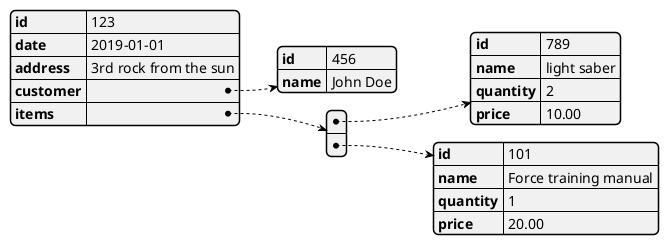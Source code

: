 @startjson order example
{
        "id": 123,
        "date": "2019-01-01",
        "address": "3rd rock from the sun",
        "customer": {
            "id": 456,
            "name": "John Doe"
        },
        "items": [
            {
                "id": 789,
                "name": "light saber",
                "quantity": 2,
                "price": 10.00
            },
            {
                "id": 101,
                "name": "Force training manual",
                "quantity": 1,
                "price": 20.00
            }
        ]
    }
@endjson